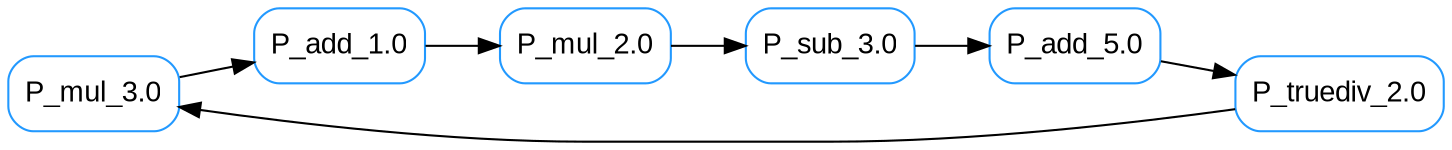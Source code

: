 digraph loop_6_nodes {
	graph [rankdir=LR]
	node [arrowsize=0.8 color="#2299FF" fontcolor="#DDD" fontname=Arial shape=box style=rounded]
	135356465219008 [label="P_mul_3.0"]
	135356465218816 [label="P_mul_2.0"]
	135356465218912 [label="P_add_5.0"]
	135356465218960 [label="P_truediv_2.0"]
	135356465218864 [label="P_sub_3.0"]
	135356465218768 [label="P_add_1.0"]
	135356465218912 -> 135356465218960
	135356465218864 -> 135356465218912
	135356465218960 -> 135356465219008
	135356465218816 -> 135356465218864
	135356465218768 -> 135356465218816
	135356465219008 -> 135356465218768
	overlap=false
	fontsize=12
	bgcolor="#00000000"
}
